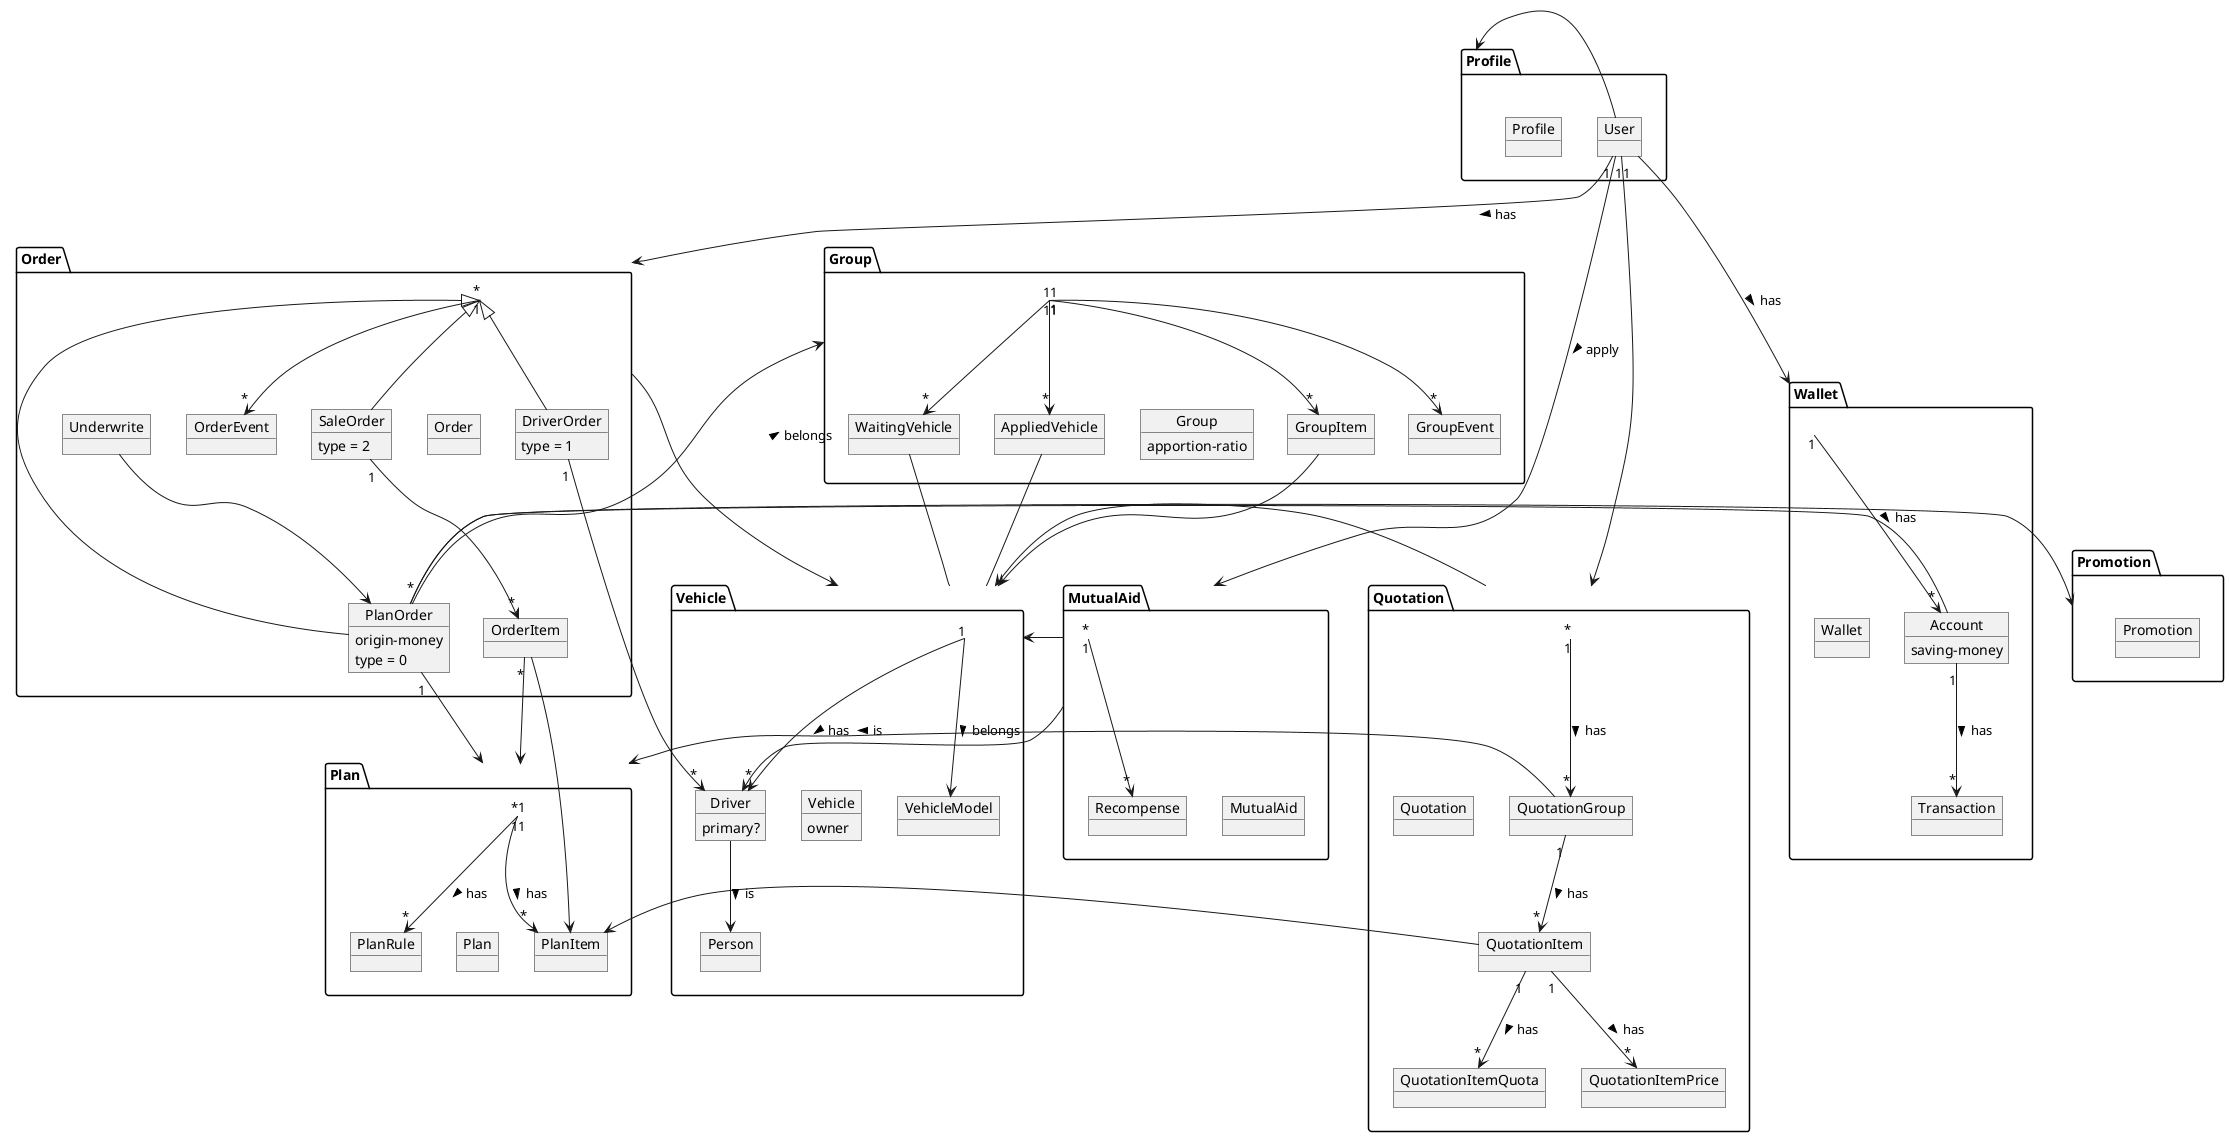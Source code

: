 @startuml
package Profile {
  object User
  object Profile
}
package Group {
  object Group {
    apportion-ratio
  }
  object GroupItem
  object GroupEvent
  object AppliedVehicle
  object WaitingVehicle
}
package Plan {
  object Plan
  object PlanItem
  object PlanRule
}
package Vehicle {
  object Person
  object Driver {
    primary?
  }
  object Vehicle {
    owner
  }
  object VehicleModel
}
package MutualAid {
  object MutualAid
  object Recompense
}
package Wallet {
  object Wallet
  object Transaction
  object Account {
    saving-money
  }
}
package Order {
  object Order
  object PlanOrder {
    origin-money
    type = 0
  }
  object SaleOrder {
    type = 2
  }
  object DriverOrder {
    type = 1
  }
  object OrderItem
  object OrderEvent
  object Underwrite
}
package Quotation {
  object Quotation
  object QuotationGroup
  object QuotationItem
  object QuotationItemQuota
  object QuotationItemPrice
}
package Promotion {
  object Promotion
}

User -> Profile

Order <|-- PlanOrder
Order <|-- SaleOrder
Order <|-- DriverOrder
Order "1" --> "*" OrderEvent

User "1" --> "*" Order : has >
User "1" --> "*" Quotation

User --> Wallet : has >

Order -> Vehicle
Group "1" <- "*" PlanOrder : belongs <
Group "1" --> "*" GroupItem
Group "1" --> "*" WaitingVehicle
Group "1" --> "*" AppliedVehicle
GroupItem --> Vehicle
WaitingVehicle - Vehicle
AppliedVehicle - Vehicle

PlanOrder "1" --> "*" Plan
OrderItem "*" --> "1" Plan

SaleOrder "1" --> "*" OrderItem

PlanOrder -> Promotion

PlanItem <- OrderItem

DriverOrder "1" -> "*" Driver

User "1" --> "*" MutualAid : apply >

Plan "1" --> "*" PlanItem : has >
Plan "1" --> "*" PlanRule : has >

VehicleModel <-- Vehicle : belongs <
Vehicle "1" --> "*" Driver : has >

Wallet "1" --> "*" Account : has >
Account "1" --> "*" Transaction : has >
PlanOrder - Account

MutualAid -> Driver
MutualAid -> Vehicle
MutualAid "1" --> "*" Recompense

Quotation "1" --> "*" QuotationGroup : has >
QuotationGroup -> Plan : is >
QuotationGroup "1" --> "*" QuotationItem : has >
QuotationItem "1" --> "*" QuotationItemQuota : has >
QuotationItem "1" --> "*" QuotationItemPrice : has >

PlanItem <- QuotationItem

Quotation -> Vehicle

Driver --> Person : is >

Group "1" --> "*" GroupEvent

Underwrite --> PlanOrder

@enduml
